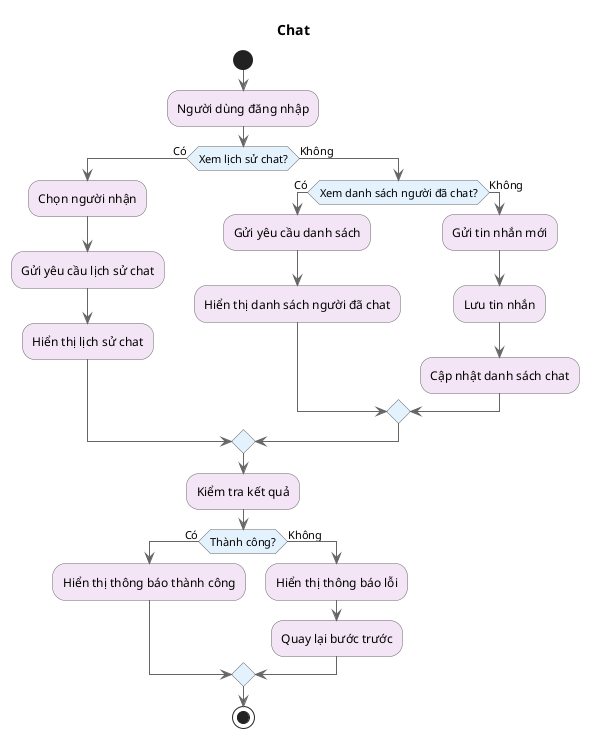 @startuml Chat Activity

' Styling
skinparam {
    ActivityBackgroundColor #F3E5F5
    ActivityBorderColor #666666
    ArrowColor #666666
    ActivityDiamondBackgroundColor #E3F2FD
    ActivityDiamondBorderColor #666666
}

title Chat

start

:Người dùng đăng nhập;

if (Xem lịch sử chat?) then (Có)
    :Chọn người nhận;
    :Gửi yêu cầu lịch sử chat;
    :Hiển thị lịch sử chat;
else (Không)
    if (Xem danh sách người đã chat?) then (Có)
        :Gửi yêu cầu danh sách;
        :Hiển thị danh sách người đã chat;
    else (Không)
        :Gửi tin nhắn mới;
        :Lưu tin nhắn;
        :Cập nhật danh sách chat;
    endif
endif

:Kiểm tra kết quả;

if (Thành công?) then (Có)
    :Hiển thị thông báo thành công;
else (Không)
    :Hiển thị thông báo lỗi;
    :Quay lại bước trước;
endif

stop

@enduml 